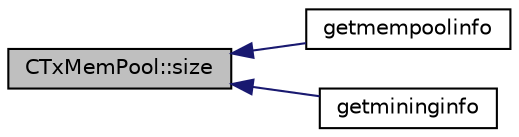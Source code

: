 digraph "CTxMemPool::size"
{
  edge [fontname="Helvetica",fontsize="10",labelfontname="Helvetica",labelfontsize="10"];
  node [fontname="Helvetica",fontsize="10",shape=record];
  rankdir="LR";
  Node307 [label="CTxMemPool::size",height=0.2,width=0.4,color="black", fillcolor="grey75", style="filled", fontcolor="black"];
  Node307 -> Node308 [dir="back",color="midnightblue",fontsize="10",style="solid",fontname="Helvetica"];
  Node308 [label="getmempoolinfo",height=0.2,width=0.4,color="black", fillcolor="white", style="filled",URL="$rpcblockchain_8cpp.html#a5afb04f7e8353afaf27cdceca514df52"];
  Node307 -> Node309 [dir="back",color="midnightblue",fontsize="10",style="solid",fontname="Helvetica"];
  Node309 [label="getmininginfo",height=0.2,width=0.4,color="black", fillcolor="white", style="filled",URL="$rpcmining_8cpp.html#a89c187faff7322c7d15134d13570ca1e"];
}
